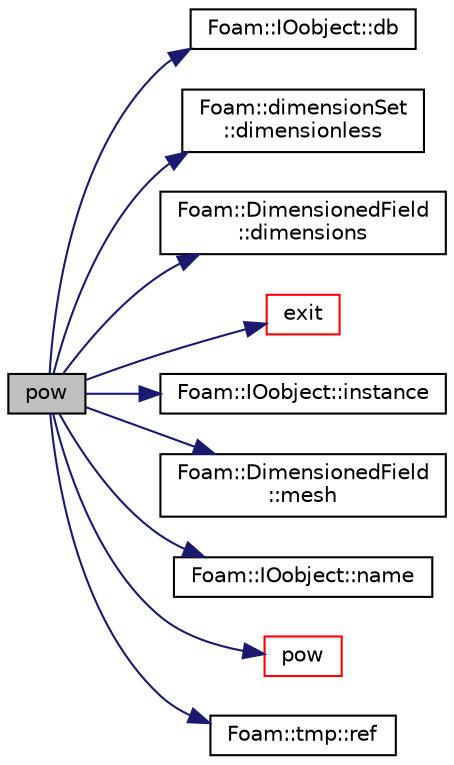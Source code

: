 digraph "pow"
{
  bgcolor="transparent";
  edge [fontname="Helvetica",fontsize="10",labelfontname="Helvetica",labelfontsize="10"];
  node [fontname="Helvetica",fontsize="10",shape=record];
  rankdir="LR";
  Node85529 [label="pow",height=0.2,width=0.4,color="black", fillcolor="grey75", style="filled", fontcolor="black"];
  Node85529 -> Node85530 [color="midnightblue",fontsize="10",style="solid",fontname="Helvetica"];
  Node85530 [label="Foam::IOobject::db",height=0.2,width=0.4,color="black",URL="$a27249.html#a65cc75d9f80b1df5c3184fb2274a97f1",tooltip="Return the local objectRegistry. "];
  Node85529 -> Node85531 [color="midnightblue",fontsize="10",style="solid",fontname="Helvetica"];
  Node85531 [label="Foam::dimensionSet\l::dimensionless",height=0.2,width=0.4,color="black",URL="$a27477.html#abfca824f6f787b2201b4de0a47bf46ef",tooltip="Return true if it is dimensionless. "];
  Node85529 -> Node85532 [color="midnightblue",fontsize="10",style="solid",fontname="Helvetica"];
  Node85532 [label="Foam::DimensionedField\l::dimensions",height=0.2,width=0.4,color="black",URL="$a27497.html#a512673c2674ca2d38885f1bb5f6994fb",tooltip="Return dimensions. "];
  Node85529 -> Node85533 [color="midnightblue",fontsize="10",style="solid",fontname="Helvetica"];
  Node85533 [label="exit",height=0.2,width=0.4,color="red",URL="$a21851.html#a06ca7250d8e89caf05243ec094843642"];
  Node85529 -> Node85582 [color="midnightblue",fontsize="10",style="solid",fontname="Helvetica"];
  Node85582 [label="Foam::IOobject::instance",height=0.2,width=0.4,color="black",URL="$a27249.html#acac6de003b420b848571b5064e50ed89"];
  Node85529 -> Node85583 [color="midnightblue",fontsize="10",style="solid",fontname="Helvetica"];
  Node85583 [label="Foam::DimensionedField\l::mesh",height=0.2,width=0.4,color="black",URL="$a27497.html#a8f1110830348a1448a14ab5e3cf47e3b",tooltip="Return mesh. "];
  Node85529 -> Node85584 [color="midnightblue",fontsize="10",style="solid",fontname="Helvetica"];
  Node85584 [label="Foam::IOobject::name",height=0.2,width=0.4,color="black",URL="$a27249.html#acc80e00a8ac919288fb55bd14cc88bf6",tooltip="Return name. "];
  Node85529 -> Node85576 [color="midnightblue",fontsize="10",style="solid",fontname="Helvetica"];
  Node85576 [label="pow",height=0.2,width=0.4,color="red",URL="$a21851.html#a7500c8e9d27a442adc75e287de074c7c"];
  Node85529 -> Node85585 [color="midnightblue",fontsize="10",style="solid",fontname="Helvetica"];
  Node85585 [label="Foam::tmp::ref",height=0.2,width=0.4,color="black",URL="$a27077.html#aeaf81e641282874cef07f5b808efc83b",tooltip="Return non-const reference or generate a fatal error. "];
}
